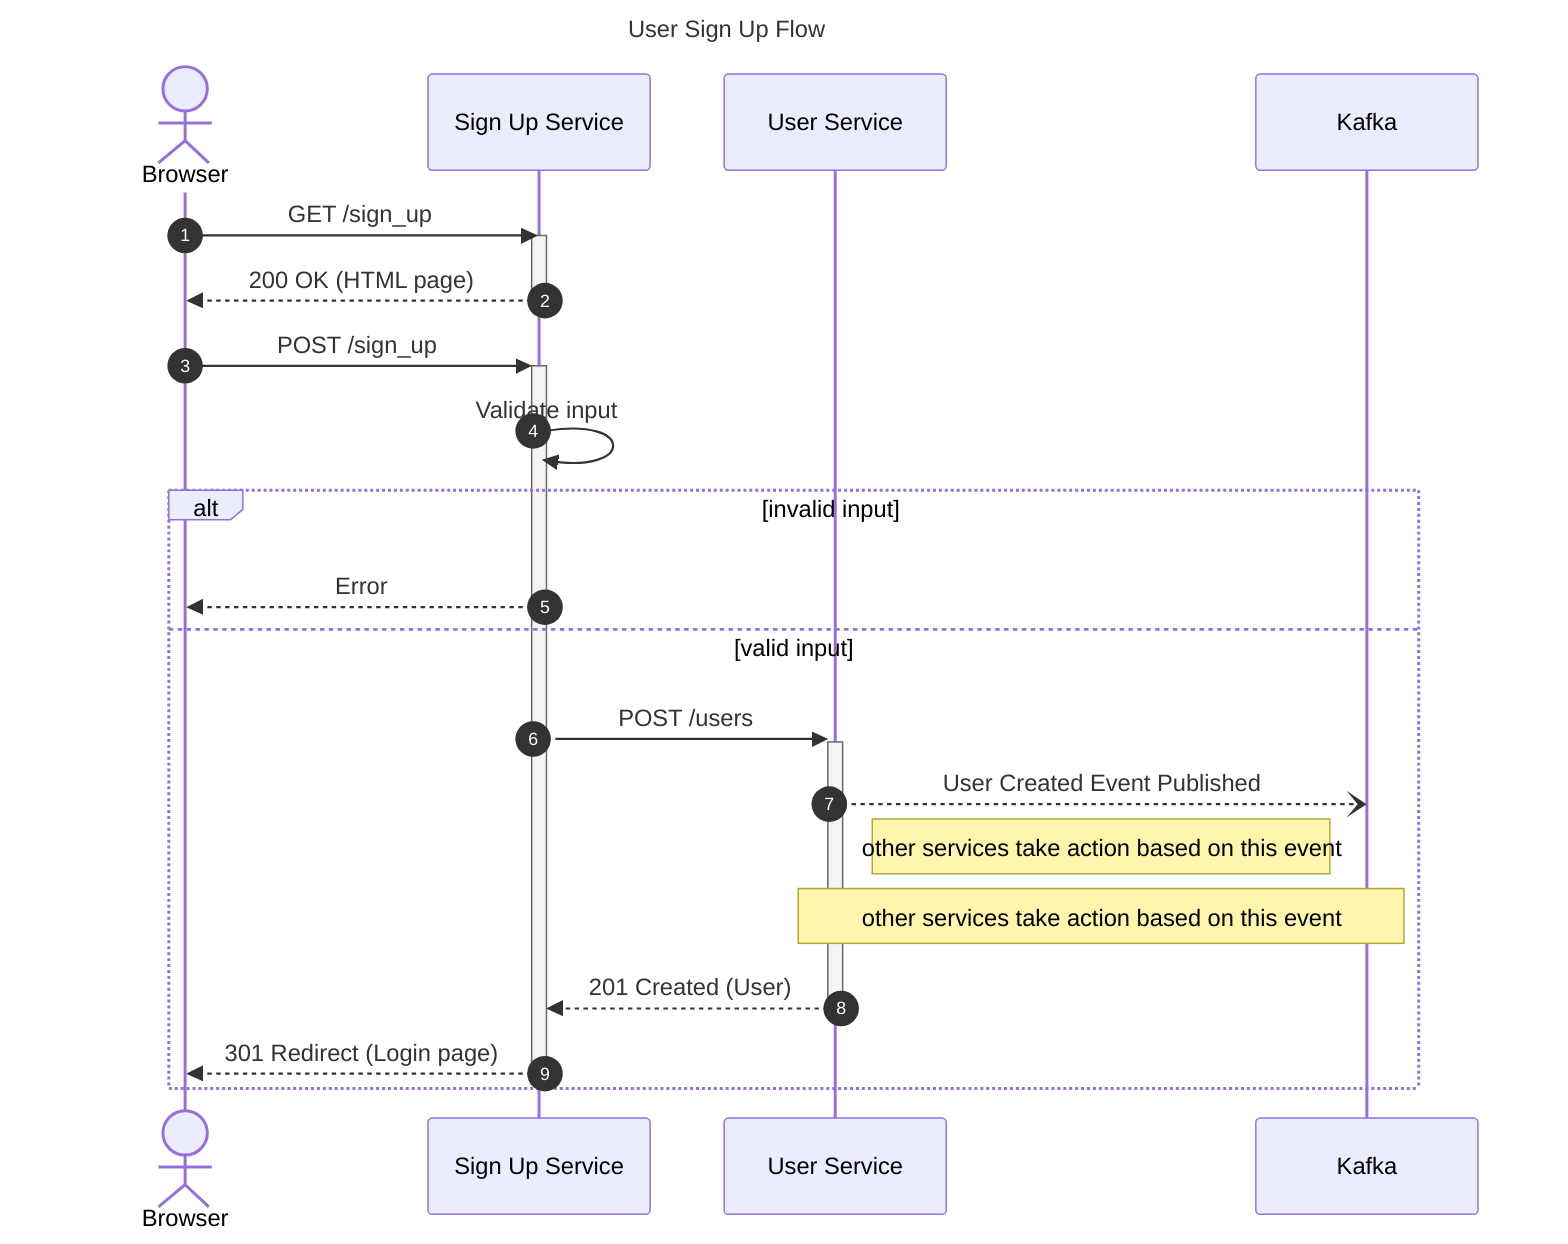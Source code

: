 ---
title: User Sign Up Flow
---
sequenceDiagram
  autonumber
  actor Browser
  participant Sign Up Service
  participant User Service
  participant Kafka
  
  Browser->>Sign Up Service: GET /sign_up
  activate Sign Up Service
  Sign Up Service-->>Browser: 200 OK (HTML page)
  deactivate Sign Up Service

  Browser->>+Sign Up Service: POST /sign_up
  Sign Up Service->>Sign Up Service: Validate input

  alt invalid input
    Sign Up Service-->>Browser: Error
  else valid input
    Sign Up Service->>+User Service: POST /users
    User Service--)Kafka: User Created Event Published
    Note left of Kafka: other services take action based on this event 
    Note over User Service, Kafka: other services take action based on this event
    User Service-->>-Sign Up Service: 201 Created (User)
    Sign Up Service-->>-Browser: 301 Redirect (Login page)
  end